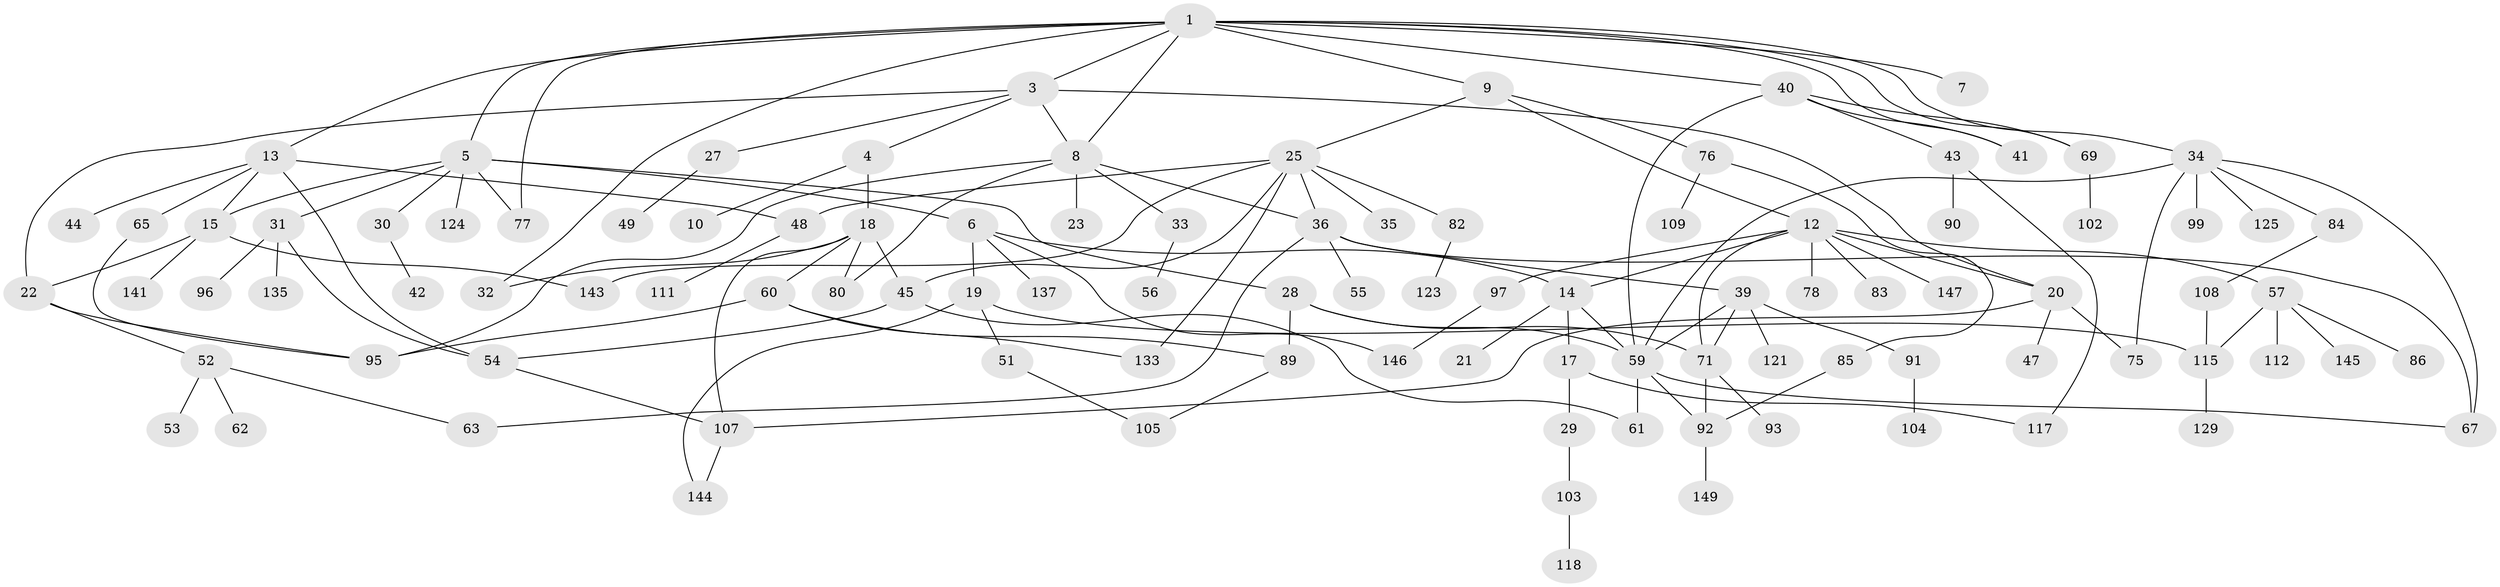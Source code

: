 // original degree distribution, {5: 0.06040268456375839, 9: 0.006711409395973154, 3: 0.15436241610738255, 6: 0.026845637583892617, 4: 0.12080536912751678, 1: 0.33557046979865773, 7: 0.006711409395973154, 2: 0.2684563758389262, 8: 0.020134228187919462}
// Generated by graph-tools (version 1.1) at 2025/41/03/06/25 10:41:25]
// undirected, 103 vertices, 144 edges
graph export_dot {
graph [start="1"]
  node [color=gray90,style=filled];
  1 [super="+2"];
  3 [super="+24"];
  4;
  5 [super="+11"];
  6 [super="+119"];
  7;
  8;
  9;
  10 [super="+16"];
  12 [super="+134"];
  13 [super="+26"];
  14 [super="+87"];
  15 [super="+81"];
  17;
  18 [super="+46"];
  19;
  20 [super="+37"];
  21;
  22;
  23;
  25 [super="+79"];
  27 [super="+136"];
  28 [super="+68"];
  29 [super="+73"];
  30 [super="+100"];
  31 [super="+72"];
  32;
  33 [super="+110"];
  34 [super="+113"];
  35;
  36 [super="+38"];
  39;
  40 [super="+58"];
  41 [super="+50"];
  42 [super="+140"];
  43 [super="+70"];
  44;
  45 [super="+106"];
  47;
  48;
  49;
  51 [super="+94"];
  52 [super="+139"];
  53;
  54 [super="+88"];
  55;
  56;
  57 [super="+74"];
  59 [super="+64"];
  60 [super="+66"];
  61;
  62;
  63 [super="+98"];
  65 [super="+122"];
  67;
  69 [super="+101"];
  71 [super="+148"];
  75;
  76 [super="+116"];
  77 [super="+114"];
  78;
  80 [super="+138"];
  82;
  83;
  84;
  85 [super="+130"];
  86;
  89 [super="+126"];
  90;
  91;
  92;
  93;
  95 [super="+120"];
  96;
  97 [super="+131"];
  99;
  102;
  103 [super="+127"];
  104;
  105;
  107 [super="+142"];
  108;
  109;
  111;
  112;
  115 [super="+132"];
  117;
  118;
  121;
  123;
  124 [super="+128"];
  125;
  129;
  133;
  135;
  137;
  141;
  143;
  144;
  145;
  146;
  147;
  149;
  1 -- 9;
  1 -- 13;
  1 -- 32;
  1 -- 69;
  1 -- 34;
  1 -- 3;
  1 -- 5;
  1 -- 7;
  1 -- 8;
  1 -- 40;
  1 -- 77;
  1 -- 41;
  3 -- 4;
  3 -- 20;
  3 -- 27;
  3 -- 8;
  3 -- 22;
  4 -- 10;
  4 -- 18;
  5 -- 6;
  5 -- 28;
  5 -- 30;
  5 -- 31;
  5 -- 77;
  5 -- 124;
  5 -- 15;
  6 -- 19;
  6 -- 146;
  6 -- 137;
  6 -- 14;
  8 -- 23;
  8 -- 33;
  8 -- 80;
  8 -- 95;
  8 -- 36;
  9 -- 12;
  9 -- 25;
  9 -- 76;
  12 -- 14;
  12 -- 57;
  12 -- 78;
  12 -- 83;
  12 -- 97;
  12 -- 20;
  12 -- 147;
  12 -- 71;
  13 -- 65;
  13 -- 15;
  13 -- 48;
  13 -- 44;
  13 -- 54;
  14 -- 17;
  14 -- 21;
  14 -- 59;
  15 -- 22;
  15 -- 141;
  15 -- 143;
  17 -- 29;
  17 -- 117;
  18 -- 60;
  18 -- 32;
  18 -- 80;
  18 -- 107;
  18 -- 45;
  19 -- 51;
  19 -- 115;
  19 -- 144;
  20 -- 75;
  20 -- 107;
  20 -- 47;
  22 -- 52;
  22 -- 95;
  25 -- 35;
  25 -- 36;
  25 -- 45;
  25 -- 82;
  25 -- 143;
  25 -- 133;
  25 -- 48;
  27 -- 49;
  28 -- 59;
  28 -- 71;
  28 -- 89;
  29 -- 103;
  30 -- 42;
  31 -- 96;
  31 -- 135;
  31 -- 54;
  33 -- 56;
  34 -- 84;
  34 -- 99;
  34 -- 125;
  34 -- 75;
  34 -- 67;
  34 -- 59;
  36 -- 55;
  36 -- 67;
  36 -- 39;
  36 -- 63;
  39 -- 71;
  39 -- 91;
  39 -- 121;
  39 -- 59;
  40 -- 41;
  40 -- 43;
  40 -- 59;
  40 -- 69;
  43 -- 117;
  43 -- 90;
  45 -- 61;
  45 -- 54;
  48 -- 111;
  51 -- 105;
  52 -- 53;
  52 -- 62;
  52 -- 63;
  54 -- 107;
  57 -- 86;
  57 -- 112;
  57 -- 145;
  57 -- 115;
  59 -- 61;
  59 -- 92;
  59 -- 67;
  60 -- 89;
  60 -- 133;
  60 -- 95;
  65 -- 95;
  69 -- 102;
  71 -- 92;
  71 -- 93;
  76 -- 85;
  76 -- 109;
  82 -- 123;
  84 -- 108;
  85 -- 92;
  89 -- 105;
  91 -- 104;
  92 -- 149;
  97 -- 146;
  103 -- 118;
  107 -- 144;
  108 -- 115;
  115 -- 129;
}
